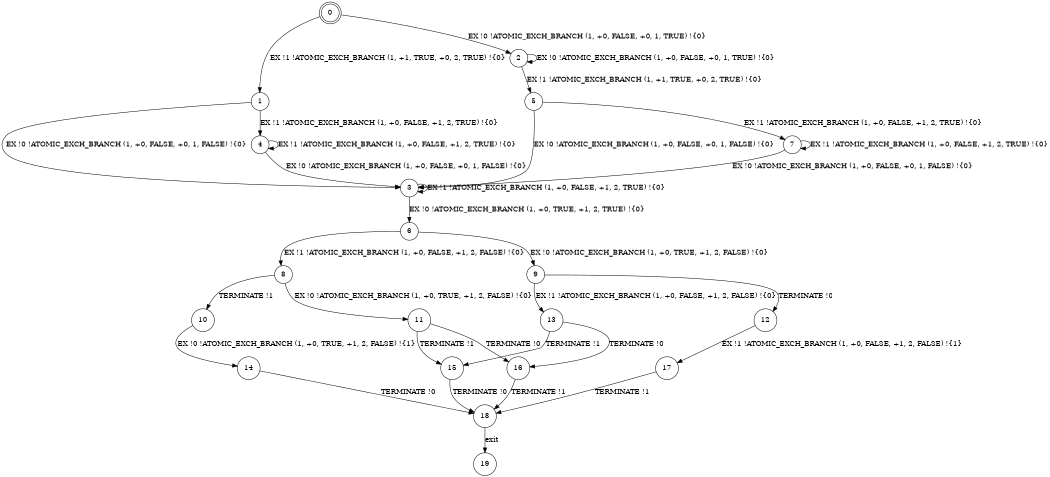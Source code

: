 digraph BCG {
size = "7, 10.5";
center = TRUE;
node [shape = circle];
0 [peripheries = 2];
0 -> 1 [label = "EX !1 !ATOMIC_EXCH_BRANCH (1, +1, TRUE, +0, 2, TRUE) !{0}"];
0 -> 2 [label = "EX !0 !ATOMIC_EXCH_BRANCH (1, +0, FALSE, +0, 1, TRUE) !{0}"];
1 -> 3 [label = "EX !0 !ATOMIC_EXCH_BRANCH (1, +0, FALSE, +0, 1, FALSE) !{0}"];
1 -> 4 [label = "EX !1 !ATOMIC_EXCH_BRANCH (1, +0, FALSE, +1, 2, TRUE) !{0}"];
2 -> 5 [label = "EX !1 !ATOMIC_EXCH_BRANCH (1, +1, TRUE, +0, 2, TRUE) !{0}"];
2 -> 2 [label = "EX !0 !ATOMIC_EXCH_BRANCH (1, +0, FALSE, +0, 1, TRUE) !{0}"];
3 -> 3 [label = "EX !1 !ATOMIC_EXCH_BRANCH (1, +0, FALSE, +1, 2, TRUE) !{0}"];
3 -> 6 [label = "EX !0 !ATOMIC_EXCH_BRANCH (1, +0, TRUE, +1, 2, TRUE) !{0}"];
4 -> 3 [label = "EX !0 !ATOMIC_EXCH_BRANCH (1, +0, FALSE, +0, 1, FALSE) !{0}"];
4 -> 4 [label = "EX !1 !ATOMIC_EXCH_BRANCH (1, +0, FALSE, +1, 2, TRUE) !{0}"];
5 -> 7 [label = "EX !1 !ATOMIC_EXCH_BRANCH (1, +0, FALSE, +1, 2, TRUE) !{0}"];
5 -> 3 [label = "EX !0 !ATOMIC_EXCH_BRANCH (1, +0, FALSE, +0, 1, FALSE) !{0}"];
6 -> 8 [label = "EX !1 !ATOMIC_EXCH_BRANCH (1, +0, FALSE, +1, 2, FALSE) !{0}"];
6 -> 9 [label = "EX !0 !ATOMIC_EXCH_BRANCH (1, +0, TRUE, +1, 2, FALSE) !{0}"];
7 -> 7 [label = "EX !1 !ATOMIC_EXCH_BRANCH (1, +0, FALSE, +1, 2, TRUE) !{0}"];
7 -> 3 [label = "EX !0 !ATOMIC_EXCH_BRANCH (1, +0, FALSE, +0, 1, FALSE) !{0}"];
8 -> 10 [label = "TERMINATE !1"];
8 -> 11 [label = "EX !0 !ATOMIC_EXCH_BRANCH (1, +0, TRUE, +1, 2, FALSE) !{0}"];
9 -> 12 [label = "TERMINATE !0"];
9 -> 13 [label = "EX !1 !ATOMIC_EXCH_BRANCH (1, +0, FALSE, +1, 2, FALSE) !{0}"];
10 -> 14 [label = "EX !0 !ATOMIC_EXCH_BRANCH (1, +0, TRUE, +1, 2, FALSE) !{1}"];
11 -> 15 [label = "TERMINATE !1"];
11 -> 16 [label = "TERMINATE !0"];
12 -> 17 [label = "EX !1 !ATOMIC_EXCH_BRANCH (1, +0, FALSE, +1, 2, FALSE) !{1}"];
13 -> 15 [label = "TERMINATE !1"];
13 -> 16 [label = "TERMINATE !0"];
14 -> 18 [label = "TERMINATE !0"];
15 -> 18 [label = "TERMINATE !0"];
16 -> 18 [label = "TERMINATE !1"];
17 -> 18 [label = "TERMINATE !1"];
18 -> 19 [label = "exit"];
}
